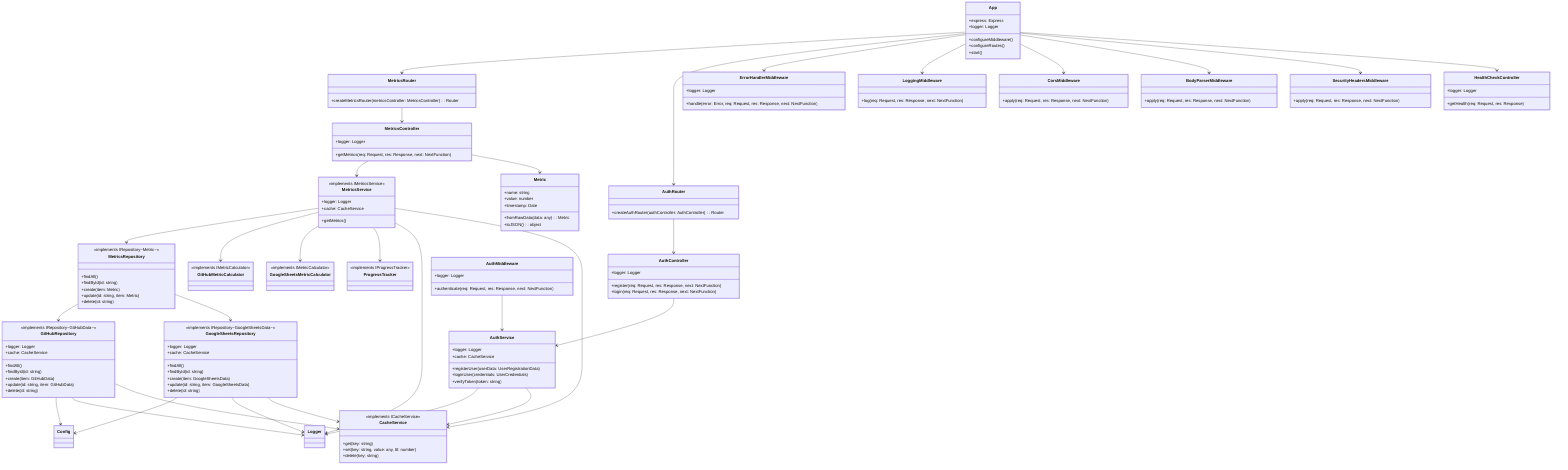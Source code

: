classDiagram
    MetricsController --> MetricsService
    MetricsService --> MetricsRepository
    MetricsRepository --> GitHubRepository
    MetricsRepository --> GoogleSheetsRepository
    MetricsService --> GitHubMetricCalculator
    MetricsService --> GoogleSheetsMetricCalculator
    MetricsService --> ProgressTracker
    MetricsService --> Logger
    MetricsService --> CacheService
    GitHubRepository --> Config
    GitHubRepository --> Logger
    GitHubRepository --> CacheService
    GoogleSheetsRepository --> Config
    GoogleSheetsRepository --> Logger
    GoogleSheetsRepository --> CacheService
    MetricsController --> Metric
    MetricsRouter --> MetricsController
    App --> MetricsRouter
    App --> AuthRouter
    App --> ErrorHandlerMiddleware
    App --> LoggingMiddleware
    App --> CorsMiddleware
    App --> BodyParserMiddleware
    App --> SecurityHeadersMiddleware
    App --> HealthCheckController
    AuthController --> AuthService
    AuthService --> Logger
    AuthService --> CacheService
    AuthRouter --> AuthController
    AuthMiddleware --> AuthService
    
    class MetricsService {
        <<implements IMetricsService>>
        +getMetrics()
        +logger: Logger
        +cache: CacheService
    }
    class MetricsRepository {
        <<implements IRepository~Metric~>>
        +findAll()
        +findById(id: string)
        +create(item: Metric)
        +update(id: string, item: Metric)
        +delete(id: string)
    }
    class GitHubRepository {
        <<implements IRepository~GitHubData~>>
        +findAll()
        +findById(id: string)
        +create(item: GitHubData)
        +update(id: string, item: GitHubData)
        +delete(id: string)
        +logger: Logger
        +cache: CacheService
    }
    class GoogleSheetsRepository {
        <<implements IRepository~GoogleSheetsData~>>
        +findAll()
        +findById(id: string)
        +create(item: GoogleSheetsData)
        +update(id: string, item: GoogleSheetsData)
        +delete(id: string)
        +logger: Logger
        +cache: CacheService
    }
    class GitHubMetricCalculator {
        <<implements IMetricCalculator>>
    }
    class GoogleSheetsMetricCalculator {
        <<implements IMetricCalculator>>
    }
    class ProgressTracker {
        <<implements IProgressTracker>>
    }
    class CacheService {
        <<implements ICacheService>>
        +get(key: string)
        +set(key: string, value: any, ttl: number)
        +delete(key: string)
    }
    class Metric {
        +name: string
        +value: number
        +timestamp: Date
        +fromRawData(data: any): Metric
        +toJSON(): object
    }
    class MetricsController {
        +getMetrics(req: Request, res: Response, next: NextFunction)
        +logger: Logger
    }
    class MetricsRouter {
        +createMetricsRouter(metricsController: MetricsController): Router
    }
    class App {
        +express: Express
        +configureMiddleware()
        +configureRoutes()
        +start()
        +logger: Logger
    }
    class ErrorHandlerMiddleware {
        +handle(error: Error, req: Request, res: Response, next: NextFunction)
        +logger: Logger
    }
    class LoggingMiddleware {
        +log(req: Request, res: Response, next: NextFunction)
    }
    class CorsMiddleware {
        +apply(req: Request, res: Response, next: NextFunction)
    }
    class BodyParserMiddleware {
        +apply(req: Request, res: Response, next: NextFunction)
    }
    class SecurityHeadersMiddleware {
        +apply(req: Request, res: Response, next: NextFunction)
    }
    class HealthCheckController {
        +getHealth(req: Request, res: Response)
        +logger: Logger
    }
    class AuthController {
        +register(req: Request, res: Response, next: NextFunction)
        +login(req: Request, res: Response, next: NextFunction)
        +logger: Logger
    }
    class AuthService {
        +registerUser(userData: UserRegistrationData)
        +loginUser(credentials: UserCredentials)
        +verifyToken(token: string)
        +logger: Logger
        +cache: CacheService
    }
    class AuthRouter {
        +createAuthRouter(authController: AuthController): Router
    }
    class AuthMiddleware {
        +authenticate(req: Request, res: Response, next: NextFunction)
        +logger: Logger
    }